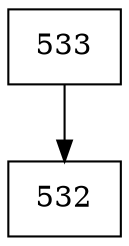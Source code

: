 digraph G {
  node [shape=record];
  node0 [label="{533}"];
  node0 -> node1;
  node1 [label="{532}"];
}
